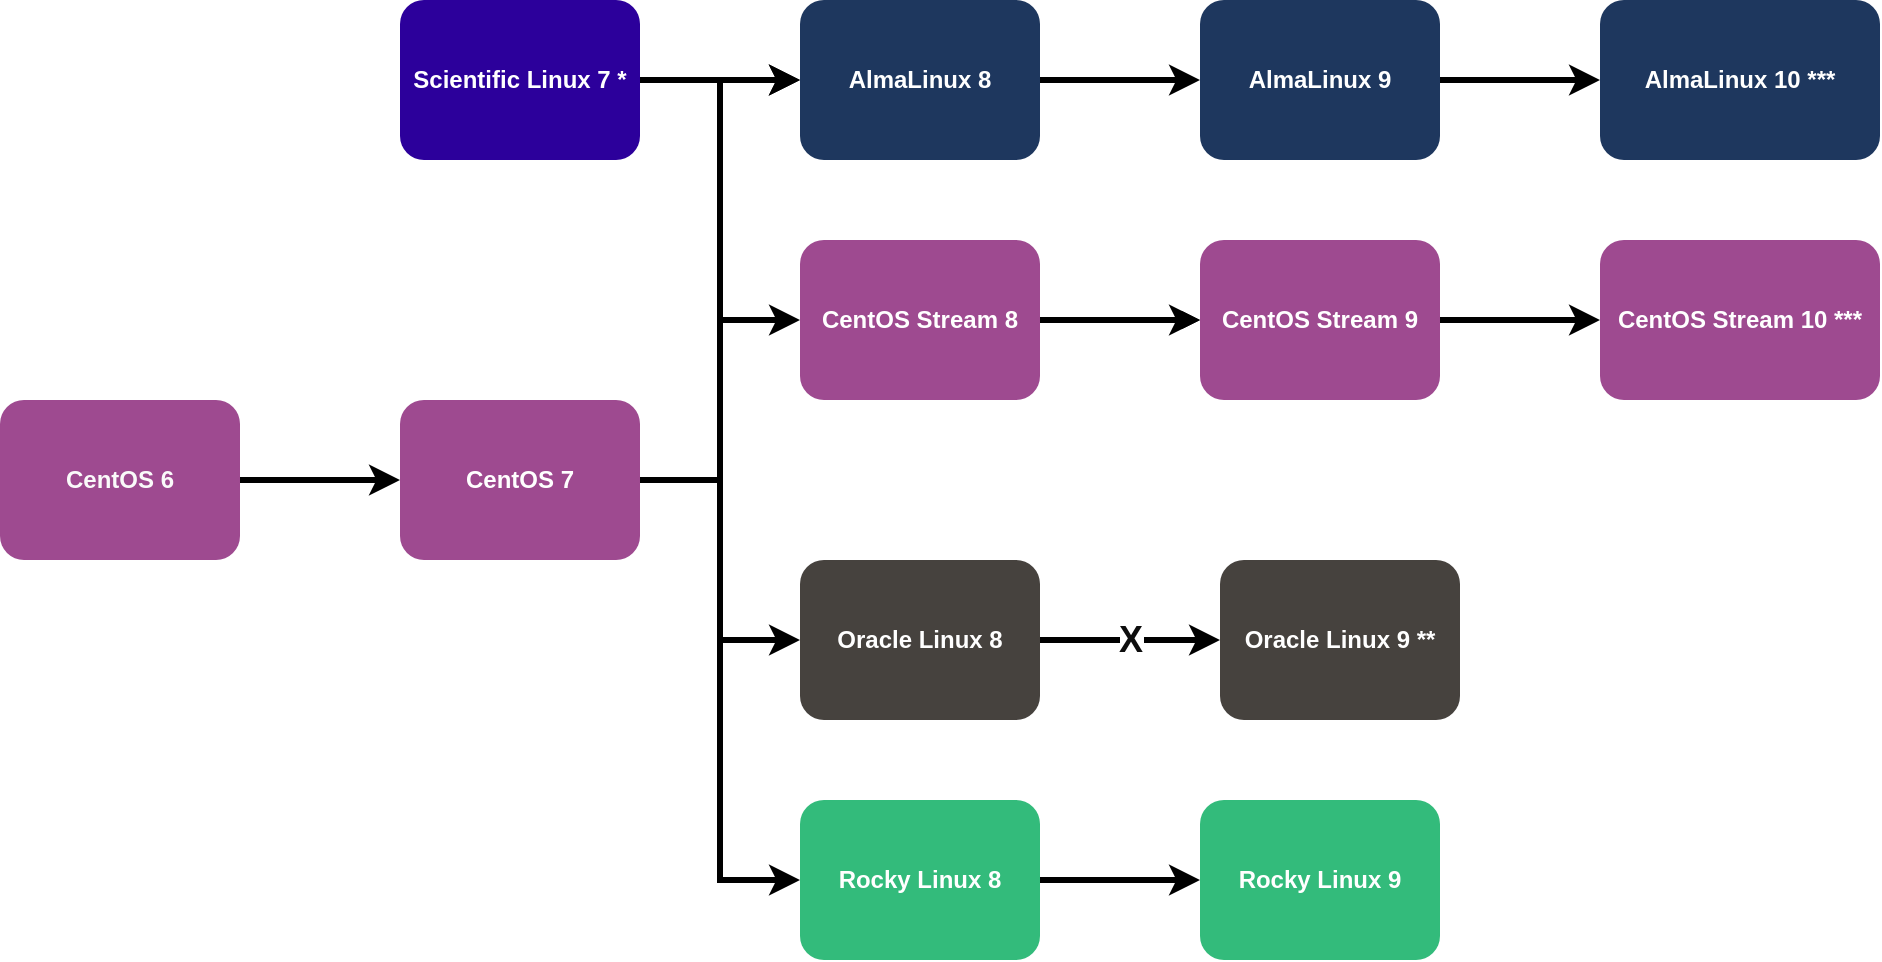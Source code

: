 <mxfile version="26.0.11">
  <diagram name="Page-1" id="ZguyKidnsMR0cqNyLLrx">
    <mxGraphModel dx="1357" dy="742" grid="1" gridSize="10" guides="1" tooltips="1" connect="1" arrows="1" fold="1" page="1" pageScale="1" pageWidth="827" pageHeight="1169" math="0" shadow="0">
      <root>
        <mxCell id="0" />
        <mxCell id="1" parent="0" />
        <mxCell id="bV-u9akYdjk8k-WH0gmM-24" value="" style="edgeStyle=orthogonalEdgeStyle;rounded=0;orthogonalLoop=1;jettySize=auto;html=1;strokeWidth=3;fontColor=light-dark(#ffffff, #ededed);fontStyle=1" parent="1" source="bV-u9akYdjk8k-WH0gmM-1" target="bV-u9akYdjk8k-WH0gmM-2" edge="1">
          <mxGeometry relative="1" as="geometry" />
        </mxCell>
        <mxCell id="bV-u9akYdjk8k-WH0gmM-1" value="CentOS 6" style="rounded=1;whiteSpace=wrap;html=1;fillColor=#9E4A90;strokeColor=none;fontColor=light-dark(#fafafa, #ededed);fontStyle=1" parent="1" vertex="1">
          <mxGeometry y="320" width="120" height="80" as="geometry" />
        </mxCell>
        <mxCell id="bV-u9akYdjk8k-WH0gmM-23" style="edgeStyle=orthogonalEdgeStyle;rounded=0;orthogonalLoop=1;jettySize=auto;html=1;entryX=0;entryY=0.5;entryDx=0;entryDy=0;strokeWidth=3;fontColor=light-dark(#ffffff, #ededed);fontStyle=1" parent="1" source="bV-u9akYdjk8k-WH0gmM-2" target="bV-u9akYdjk8k-WH0gmM-9" edge="1">
          <mxGeometry relative="1" as="geometry" />
        </mxCell>
        <mxCell id="bV-u9akYdjk8k-WH0gmM-25" style="edgeStyle=orthogonalEdgeStyle;rounded=0;orthogonalLoop=1;jettySize=auto;html=1;entryX=0;entryY=0.5;entryDx=0;entryDy=0;strokeWidth=3;fontColor=light-dark(#ffffff, #ededed);fontStyle=1" parent="1" source="bV-u9akYdjk8k-WH0gmM-2" target="bV-u9akYdjk8k-WH0gmM-10" edge="1">
          <mxGeometry relative="1" as="geometry" />
        </mxCell>
        <mxCell id="bV-u9akYdjk8k-WH0gmM-27" style="edgeStyle=orthogonalEdgeStyle;rounded=0;orthogonalLoop=1;jettySize=auto;html=1;entryX=0;entryY=0.5;entryDx=0;entryDy=0;strokeWidth=3;fontColor=light-dark(#ffffff, #ededed);fontStyle=1" parent="1" source="bV-u9akYdjk8k-WH0gmM-2" target="bV-u9akYdjk8k-WH0gmM-11" edge="1">
          <mxGeometry relative="1" as="geometry" />
        </mxCell>
        <mxCell id="bV-u9akYdjk8k-WH0gmM-28" style="edgeStyle=orthogonalEdgeStyle;rounded=0;orthogonalLoop=1;jettySize=auto;html=1;entryX=0;entryY=0.5;entryDx=0;entryDy=0;strokeWidth=3;fontColor=light-dark(#ffffff, #ededed);fontStyle=1" parent="1" source="bV-u9akYdjk8k-WH0gmM-2" target="bV-u9akYdjk8k-WH0gmM-8" edge="1">
          <mxGeometry relative="1" as="geometry" />
        </mxCell>
        <mxCell id="bV-u9akYdjk8k-WH0gmM-2" value="CentOS 7" style="rounded=1;whiteSpace=wrap;html=1;fillColor=#9E4A90;strokeColor=none;fontColor=light-dark(#ffffff, #ededed);fontStyle=1" parent="1" vertex="1">
          <mxGeometry x="200" y="320" width="120" height="80" as="geometry" />
        </mxCell>
        <mxCell id="bV-u9akYdjk8k-WH0gmM-29" value="" style="edgeStyle=orthogonalEdgeStyle;rounded=0;orthogonalLoop=1;jettySize=auto;html=1;dashed=1;fontColor=light-dark(#ffffff, #ededed);fontStyle=1" parent="1" source="bV-u9akYdjk8k-WH0gmM-8" target="bV-u9akYdjk8k-WH0gmM-13" edge="1">
          <mxGeometry relative="1" as="geometry" />
        </mxCell>
        <mxCell id="bV-u9akYdjk8k-WH0gmM-33" value="" style="edgeStyle=orthogonalEdgeStyle;rounded=0;orthogonalLoop=1;jettySize=auto;html=1;strokeWidth=3;fontColor=light-dark(#ffffff, #ededed);fontStyle=1" parent="1" source="bV-u9akYdjk8k-WH0gmM-8" target="bV-u9akYdjk8k-WH0gmM-13" edge="1">
          <mxGeometry relative="1" as="geometry" />
        </mxCell>
        <mxCell id="bV-u9akYdjk8k-WH0gmM-8" value="CentOS Stream 8" style="rounded=1;whiteSpace=wrap;html=1;fillColor=#9E4A90;strokeColor=none;fontColor=light-dark(#ffffff, #ededed);fontStyle=1" parent="1" vertex="1">
          <mxGeometry x="400" y="240" width="120" height="80" as="geometry" />
        </mxCell>
        <mxCell id="bV-u9akYdjk8k-WH0gmM-21" value="" style="edgeStyle=orthogonalEdgeStyle;rounded=0;orthogonalLoop=1;jettySize=auto;html=1;strokeWidth=3;fontColor=light-dark(#ffffff, #ededed);fontStyle=1" parent="1" source="bV-u9akYdjk8k-WH0gmM-9" target="bV-u9akYdjk8k-WH0gmM-14" edge="1">
          <mxGeometry relative="1" as="geometry" />
        </mxCell>
        <mxCell id="bV-u9akYdjk8k-WH0gmM-9" value="AlmaLinux 8" style="rounded=1;whiteSpace=wrap;html=1;fillColor=#1E375E;strokeColor=none;fontColor=light-dark(#ffffff, #ededed);fontStyle=1" parent="1" vertex="1">
          <mxGeometry x="400" y="120" width="120" height="80" as="geometry" />
        </mxCell>
        <mxCell id="bV-u9akYdjk8k-WH0gmM-31" value="&lt;font style=&quot;font-size: 18px;&quot;&gt;X&lt;/font&gt;" style="edgeStyle=orthogonalEdgeStyle;rounded=0;orthogonalLoop=1;jettySize=auto;html=1;strokeWidth=3;fontColor=light-dark(#0d0d0d, #ededed);verticalAlign=middle;fontStyle=1" parent="1" source="bV-u9akYdjk8k-WH0gmM-10" target="bV-u9akYdjk8k-WH0gmM-15" edge="1">
          <mxGeometry relative="1" as="geometry" />
        </mxCell>
        <mxCell id="bV-u9akYdjk8k-WH0gmM-10" value="Oracle Linux 8" style="rounded=1;whiteSpace=wrap;html=1;fillColor=#46423E;strokeColor=none;fontColor=light-dark(#ffffff, #ededed);fontStyle=1" parent="1" vertex="1">
          <mxGeometry x="400" y="400" width="120" height="80" as="geometry" />
        </mxCell>
        <mxCell id="bV-u9akYdjk8k-WH0gmM-32" value="" style="edgeStyle=orthogonalEdgeStyle;rounded=0;orthogonalLoop=1;jettySize=auto;html=1;strokeWidth=3;fontColor=light-dark(#ffffff, #ededed);fontStyle=1" parent="1" source="bV-u9akYdjk8k-WH0gmM-11" target="bV-u9akYdjk8k-WH0gmM-16" edge="1">
          <mxGeometry relative="1" as="geometry" />
        </mxCell>
        <mxCell id="bV-u9akYdjk8k-WH0gmM-11" value="Rocky Linux 8" style="rounded=1;whiteSpace=wrap;html=1;fillColor=#33BB7B;strokeColor=none;fontColor=light-dark(#ffffff, #ededed);fontStyle=1" parent="1" vertex="1">
          <mxGeometry x="400" y="520" width="120" height="80" as="geometry" />
        </mxCell>
        <mxCell id="bV-u9akYdjk8k-WH0gmM-30" value="" style="edgeStyle=orthogonalEdgeStyle;rounded=0;orthogonalLoop=1;jettySize=auto;html=1;strokeWidth=3;fontColor=light-dark(#ffffff, #ededed);fontStyle=1" parent="1" source="bV-u9akYdjk8k-WH0gmM-13" target="bV-u9akYdjk8k-WH0gmM-17" edge="1">
          <mxGeometry relative="1" as="geometry" />
        </mxCell>
        <mxCell id="bV-u9akYdjk8k-WH0gmM-13" value="CentOS Stream 9" style="rounded=1;whiteSpace=wrap;html=1;fillColor=#9E4A90;strokeColor=none;fontColor=light-dark(#ffffff, #ededed);fontStyle=1" parent="1" vertex="1">
          <mxGeometry x="600" y="240" width="120" height="80" as="geometry" />
        </mxCell>
        <mxCell id="bV-u9akYdjk8k-WH0gmM-22" value="" style="edgeStyle=orthogonalEdgeStyle;rounded=0;orthogonalLoop=1;jettySize=auto;html=1;strokeWidth=3;fontColor=light-dark(#ffffff, #ededed);fontStyle=1" parent="1" source="bV-u9akYdjk8k-WH0gmM-14" target="bV-u9akYdjk8k-WH0gmM-18" edge="1">
          <mxGeometry relative="1" as="geometry" />
        </mxCell>
        <mxCell id="bV-u9akYdjk8k-WH0gmM-14" value="AlmaLinux 9" style="rounded=1;whiteSpace=wrap;html=1;fillColor=#1E375E;strokeColor=none;fontColor=light-dark(#ffffff, #ededed);fillStyle=auto;gradientColor=none;fontStyle=1" parent="1" vertex="1">
          <mxGeometry x="600" y="120" width="120" height="80" as="geometry" />
        </mxCell>
        <mxCell id="bV-u9akYdjk8k-WH0gmM-15" value="Oracle Linux 9 **" style="rounded=1;whiteSpace=wrap;html=1;fillColor=#46423E;strokeColor=none;fontColor=light-dark(#ffffff, #ededed);fontStyle=1" parent="1" vertex="1">
          <mxGeometry x="610" y="400" width="120" height="80" as="geometry" />
        </mxCell>
        <mxCell id="bV-u9akYdjk8k-WH0gmM-16" value="Rocky Linux 9" style="rounded=1;whiteSpace=wrap;html=1;fillColor=#33BB7B;strokeColor=none;fontColor=light-dark(#ffffff, #ededed);fontStyle=1" parent="1" vertex="1">
          <mxGeometry x="600" y="520" width="120" height="80" as="geometry" />
        </mxCell>
        <mxCell id="bV-u9akYdjk8k-WH0gmM-17" value="CentOS Stream 10 ***" style="rounded=1;whiteSpace=wrap;html=1;fillColor=#9E4A90;strokeColor=none;fontColor=#ffffff;fontStyle=1" parent="1" vertex="1">
          <mxGeometry x="800" y="240" width="140" height="80" as="geometry" />
        </mxCell>
        <mxCell id="bV-u9akYdjk8k-WH0gmM-18" value="AlmaLinux 10 ***" style="rounded=1;whiteSpace=wrap;html=1;fillColor=#1E375E;strokeColor=none;fontColor=light-dark(#ffffff, #ededed);fontStyle=1" parent="1" vertex="1">
          <mxGeometry x="800" y="120" width="140" height="80" as="geometry" />
        </mxCell>
        <mxCell id="bV-u9akYdjk8k-WH0gmM-20" value="" style="edgeStyle=orthogonalEdgeStyle;rounded=0;orthogonalLoop=1;jettySize=auto;html=1;strokeWidth=3;fontColor=light-dark(#ffffff, #ededed);fontStyle=1" parent="1" source="bV-u9akYdjk8k-WH0gmM-19" target="bV-u9akYdjk8k-WH0gmM-9" edge="1">
          <mxGeometry relative="1" as="geometry" />
        </mxCell>
        <mxCell id="bV-u9akYdjk8k-WH0gmM-19" value="Scientific Linux 7 *" style="rounded=1;whiteSpace=wrap;html=1;fillColor=#2C009B;strokeColor=none;fontColor=light-dark(#ffffff, #ededed);fontStyle=1" parent="1" vertex="1">
          <mxGeometry x="200" y="120" width="120" height="80" as="geometry" />
        </mxCell>
      </root>
    </mxGraphModel>
  </diagram>
</mxfile>
